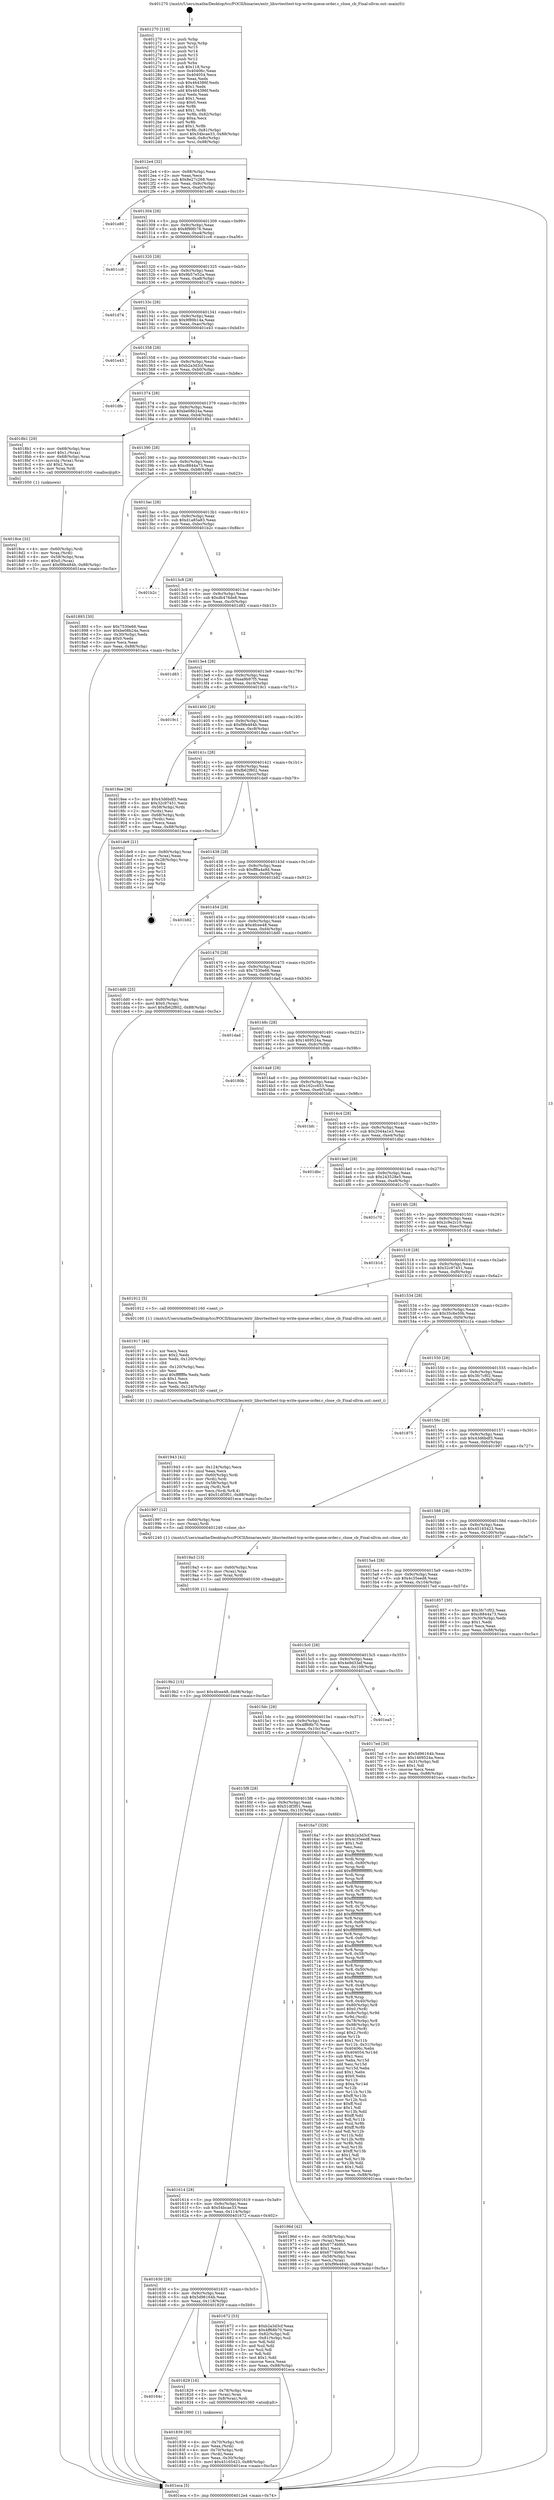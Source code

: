 digraph "0x401270" {
  label = "0x401270 (/mnt/c/Users/mathe/Desktop/tcc/POCII/binaries/extr_libuvtesttest-tcp-write-queue-order.c_close_cb_Final-ollvm.out::main(0))"
  labelloc = "t"
  node[shape=record]

  Entry [label="",width=0.3,height=0.3,shape=circle,fillcolor=black,style=filled]
  "0x4012e4" [label="{
     0x4012e4 [32]\l
     | [instrs]\l
     &nbsp;&nbsp;0x4012e4 \<+6\>: mov -0x88(%rbp),%eax\l
     &nbsp;&nbsp;0x4012ea \<+2\>: mov %eax,%ecx\l
     &nbsp;&nbsp;0x4012ec \<+6\>: sub $0x8e27c268,%ecx\l
     &nbsp;&nbsp;0x4012f2 \<+6\>: mov %eax,-0x9c(%rbp)\l
     &nbsp;&nbsp;0x4012f8 \<+6\>: mov %ecx,-0xa0(%rbp)\l
     &nbsp;&nbsp;0x4012fe \<+6\>: je 0000000000401e80 \<main+0xc10\>\l
  }"]
  "0x401e80" [label="{
     0x401e80\l
  }", style=dashed]
  "0x401304" [label="{
     0x401304 [28]\l
     | [instrs]\l
     &nbsp;&nbsp;0x401304 \<+5\>: jmp 0000000000401309 \<main+0x99\>\l
     &nbsp;&nbsp;0x401309 \<+6\>: mov -0x9c(%rbp),%eax\l
     &nbsp;&nbsp;0x40130f \<+5\>: sub $0x8f99fc76,%eax\l
     &nbsp;&nbsp;0x401314 \<+6\>: mov %eax,-0xa4(%rbp)\l
     &nbsp;&nbsp;0x40131a \<+6\>: je 0000000000401cc6 \<main+0xa56\>\l
  }"]
  Exit [label="",width=0.3,height=0.3,shape=circle,fillcolor=black,style=filled,peripheries=2]
  "0x401cc6" [label="{
     0x401cc6\l
  }", style=dashed]
  "0x401320" [label="{
     0x401320 [28]\l
     | [instrs]\l
     &nbsp;&nbsp;0x401320 \<+5\>: jmp 0000000000401325 \<main+0xb5\>\l
     &nbsp;&nbsp;0x401325 \<+6\>: mov -0x9c(%rbp),%eax\l
     &nbsp;&nbsp;0x40132b \<+5\>: sub $0x9b57e52a,%eax\l
     &nbsp;&nbsp;0x401330 \<+6\>: mov %eax,-0xa8(%rbp)\l
     &nbsp;&nbsp;0x401336 \<+6\>: je 0000000000401d74 \<main+0xb04\>\l
  }"]
  "0x4019b2" [label="{
     0x4019b2 [15]\l
     | [instrs]\l
     &nbsp;&nbsp;0x4019b2 \<+10\>: movl $0x4fcee48,-0x88(%rbp)\l
     &nbsp;&nbsp;0x4019bc \<+5\>: jmp 0000000000401eca \<main+0xc5a\>\l
  }"]
  "0x401d74" [label="{
     0x401d74\l
  }", style=dashed]
  "0x40133c" [label="{
     0x40133c [28]\l
     | [instrs]\l
     &nbsp;&nbsp;0x40133c \<+5\>: jmp 0000000000401341 \<main+0xd1\>\l
     &nbsp;&nbsp;0x401341 \<+6\>: mov -0x9c(%rbp),%eax\l
     &nbsp;&nbsp;0x401347 \<+5\>: sub $0x9f89b14a,%eax\l
     &nbsp;&nbsp;0x40134c \<+6\>: mov %eax,-0xac(%rbp)\l
     &nbsp;&nbsp;0x401352 \<+6\>: je 0000000000401e43 \<main+0xbd3\>\l
  }"]
  "0x4019a3" [label="{
     0x4019a3 [15]\l
     | [instrs]\l
     &nbsp;&nbsp;0x4019a3 \<+4\>: mov -0x60(%rbp),%rax\l
     &nbsp;&nbsp;0x4019a7 \<+3\>: mov (%rax),%rax\l
     &nbsp;&nbsp;0x4019aa \<+3\>: mov %rax,%rdi\l
     &nbsp;&nbsp;0x4019ad \<+5\>: call 0000000000401030 \<free@plt\>\l
     | [calls]\l
     &nbsp;&nbsp;0x401030 \{1\} (unknown)\l
  }"]
  "0x401e43" [label="{
     0x401e43\l
  }", style=dashed]
  "0x401358" [label="{
     0x401358 [28]\l
     | [instrs]\l
     &nbsp;&nbsp;0x401358 \<+5\>: jmp 000000000040135d \<main+0xed\>\l
     &nbsp;&nbsp;0x40135d \<+6\>: mov -0x9c(%rbp),%eax\l
     &nbsp;&nbsp;0x401363 \<+5\>: sub $0xb2a3d3cf,%eax\l
     &nbsp;&nbsp;0x401368 \<+6\>: mov %eax,-0xb0(%rbp)\l
     &nbsp;&nbsp;0x40136e \<+6\>: je 0000000000401dfe \<main+0xb8e\>\l
  }"]
  "0x401943" [label="{
     0x401943 [42]\l
     | [instrs]\l
     &nbsp;&nbsp;0x401943 \<+6\>: mov -0x124(%rbp),%ecx\l
     &nbsp;&nbsp;0x401949 \<+3\>: imul %eax,%ecx\l
     &nbsp;&nbsp;0x40194c \<+4\>: mov -0x60(%rbp),%rdi\l
     &nbsp;&nbsp;0x401950 \<+3\>: mov (%rdi),%rdi\l
     &nbsp;&nbsp;0x401953 \<+4\>: mov -0x58(%rbp),%r8\l
     &nbsp;&nbsp;0x401957 \<+3\>: movslq (%r8),%r8\l
     &nbsp;&nbsp;0x40195a \<+4\>: mov %ecx,(%rdi,%r8,4)\l
     &nbsp;&nbsp;0x40195e \<+10\>: movl $0x51df3f01,-0x88(%rbp)\l
     &nbsp;&nbsp;0x401968 \<+5\>: jmp 0000000000401eca \<main+0xc5a\>\l
  }"]
  "0x401dfe" [label="{
     0x401dfe\l
  }", style=dashed]
  "0x401374" [label="{
     0x401374 [28]\l
     | [instrs]\l
     &nbsp;&nbsp;0x401374 \<+5\>: jmp 0000000000401379 \<main+0x109\>\l
     &nbsp;&nbsp;0x401379 \<+6\>: mov -0x9c(%rbp),%eax\l
     &nbsp;&nbsp;0x40137f \<+5\>: sub $0xbe08b24a,%eax\l
     &nbsp;&nbsp;0x401384 \<+6\>: mov %eax,-0xb4(%rbp)\l
     &nbsp;&nbsp;0x40138a \<+6\>: je 00000000004018b1 \<main+0x641\>\l
  }"]
  "0x401917" [label="{
     0x401917 [44]\l
     | [instrs]\l
     &nbsp;&nbsp;0x401917 \<+2\>: xor %ecx,%ecx\l
     &nbsp;&nbsp;0x401919 \<+5\>: mov $0x2,%edx\l
     &nbsp;&nbsp;0x40191e \<+6\>: mov %edx,-0x120(%rbp)\l
     &nbsp;&nbsp;0x401924 \<+1\>: cltd\l
     &nbsp;&nbsp;0x401925 \<+6\>: mov -0x120(%rbp),%esi\l
     &nbsp;&nbsp;0x40192b \<+2\>: idiv %esi\l
     &nbsp;&nbsp;0x40192d \<+6\>: imul $0xfffffffe,%edx,%edx\l
     &nbsp;&nbsp;0x401933 \<+3\>: sub $0x1,%ecx\l
     &nbsp;&nbsp;0x401936 \<+2\>: sub %ecx,%edx\l
     &nbsp;&nbsp;0x401938 \<+6\>: mov %edx,-0x124(%rbp)\l
     &nbsp;&nbsp;0x40193e \<+5\>: call 0000000000401160 \<next_i\>\l
     | [calls]\l
     &nbsp;&nbsp;0x401160 \{1\} (/mnt/c/Users/mathe/Desktop/tcc/POCII/binaries/extr_libuvtesttest-tcp-write-queue-order.c_close_cb_Final-ollvm.out::next_i)\l
  }"]
  "0x4018b1" [label="{
     0x4018b1 [29]\l
     | [instrs]\l
     &nbsp;&nbsp;0x4018b1 \<+4\>: mov -0x68(%rbp),%rax\l
     &nbsp;&nbsp;0x4018b5 \<+6\>: movl $0x1,(%rax)\l
     &nbsp;&nbsp;0x4018bb \<+4\>: mov -0x68(%rbp),%rax\l
     &nbsp;&nbsp;0x4018bf \<+3\>: movslq (%rax),%rax\l
     &nbsp;&nbsp;0x4018c2 \<+4\>: shl $0x2,%rax\l
     &nbsp;&nbsp;0x4018c6 \<+3\>: mov %rax,%rdi\l
     &nbsp;&nbsp;0x4018c9 \<+5\>: call 0000000000401050 \<malloc@plt\>\l
     | [calls]\l
     &nbsp;&nbsp;0x401050 \{1\} (unknown)\l
  }"]
  "0x401390" [label="{
     0x401390 [28]\l
     | [instrs]\l
     &nbsp;&nbsp;0x401390 \<+5\>: jmp 0000000000401395 \<main+0x125\>\l
     &nbsp;&nbsp;0x401395 \<+6\>: mov -0x9c(%rbp),%eax\l
     &nbsp;&nbsp;0x40139b \<+5\>: sub $0xc8844a73,%eax\l
     &nbsp;&nbsp;0x4013a0 \<+6\>: mov %eax,-0xb8(%rbp)\l
     &nbsp;&nbsp;0x4013a6 \<+6\>: je 0000000000401893 \<main+0x623\>\l
  }"]
  "0x4018ce" [label="{
     0x4018ce [32]\l
     | [instrs]\l
     &nbsp;&nbsp;0x4018ce \<+4\>: mov -0x60(%rbp),%rdi\l
     &nbsp;&nbsp;0x4018d2 \<+3\>: mov %rax,(%rdi)\l
     &nbsp;&nbsp;0x4018d5 \<+4\>: mov -0x58(%rbp),%rax\l
     &nbsp;&nbsp;0x4018d9 \<+6\>: movl $0x0,(%rax)\l
     &nbsp;&nbsp;0x4018df \<+10\>: movl $0xf9fe484b,-0x88(%rbp)\l
     &nbsp;&nbsp;0x4018e9 \<+5\>: jmp 0000000000401eca \<main+0xc5a\>\l
  }"]
  "0x401893" [label="{
     0x401893 [30]\l
     | [instrs]\l
     &nbsp;&nbsp;0x401893 \<+5\>: mov $0x7530e66,%eax\l
     &nbsp;&nbsp;0x401898 \<+5\>: mov $0xbe08b24a,%ecx\l
     &nbsp;&nbsp;0x40189d \<+3\>: mov -0x30(%rbp),%edx\l
     &nbsp;&nbsp;0x4018a0 \<+3\>: cmp $0x0,%edx\l
     &nbsp;&nbsp;0x4018a3 \<+3\>: cmove %ecx,%eax\l
     &nbsp;&nbsp;0x4018a6 \<+6\>: mov %eax,-0x88(%rbp)\l
     &nbsp;&nbsp;0x4018ac \<+5\>: jmp 0000000000401eca \<main+0xc5a\>\l
  }"]
  "0x4013ac" [label="{
     0x4013ac [28]\l
     | [instrs]\l
     &nbsp;&nbsp;0x4013ac \<+5\>: jmp 00000000004013b1 \<main+0x141\>\l
     &nbsp;&nbsp;0x4013b1 \<+6\>: mov -0x9c(%rbp),%eax\l
     &nbsp;&nbsp;0x4013b7 \<+5\>: sub $0xd1a85a83,%eax\l
     &nbsp;&nbsp;0x4013bc \<+6\>: mov %eax,-0xbc(%rbp)\l
     &nbsp;&nbsp;0x4013c2 \<+6\>: je 0000000000401b2c \<main+0x8bc\>\l
  }"]
  "0x401839" [label="{
     0x401839 [30]\l
     | [instrs]\l
     &nbsp;&nbsp;0x401839 \<+4\>: mov -0x70(%rbp),%rdi\l
     &nbsp;&nbsp;0x40183d \<+2\>: mov %eax,(%rdi)\l
     &nbsp;&nbsp;0x40183f \<+4\>: mov -0x70(%rbp),%rdi\l
     &nbsp;&nbsp;0x401843 \<+2\>: mov (%rdi),%eax\l
     &nbsp;&nbsp;0x401845 \<+3\>: mov %eax,-0x30(%rbp)\l
     &nbsp;&nbsp;0x401848 \<+10\>: movl $0x45165423,-0x88(%rbp)\l
     &nbsp;&nbsp;0x401852 \<+5\>: jmp 0000000000401eca \<main+0xc5a\>\l
  }"]
  "0x401b2c" [label="{
     0x401b2c\l
  }", style=dashed]
  "0x4013c8" [label="{
     0x4013c8 [28]\l
     | [instrs]\l
     &nbsp;&nbsp;0x4013c8 \<+5\>: jmp 00000000004013cd \<main+0x15d\>\l
     &nbsp;&nbsp;0x4013cd \<+6\>: mov -0x9c(%rbp),%eax\l
     &nbsp;&nbsp;0x4013d3 \<+5\>: sub $0xdb476de8,%eax\l
     &nbsp;&nbsp;0x4013d8 \<+6\>: mov %eax,-0xc0(%rbp)\l
     &nbsp;&nbsp;0x4013de \<+6\>: je 0000000000401d83 \<main+0xb13\>\l
  }"]
  "0x40164c" [label="{
     0x40164c\l
  }", style=dashed]
  "0x401d83" [label="{
     0x401d83\l
  }", style=dashed]
  "0x4013e4" [label="{
     0x4013e4 [28]\l
     | [instrs]\l
     &nbsp;&nbsp;0x4013e4 \<+5\>: jmp 00000000004013e9 \<main+0x179\>\l
     &nbsp;&nbsp;0x4013e9 \<+6\>: mov -0x9c(%rbp),%eax\l
     &nbsp;&nbsp;0x4013ef \<+5\>: sub $0xea9b97f5,%eax\l
     &nbsp;&nbsp;0x4013f4 \<+6\>: mov %eax,-0xc4(%rbp)\l
     &nbsp;&nbsp;0x4013fa \<+6\>: je 00000000004019c1 \<main+0x751\>\l
  }"]
  "0x401829" [label="{
     0x401829 [16]\l
     | [instrs]\l
     &nbsp;&nbsp;0x401829 \<+4\>: mov -0x78(%rbp),%rax\l
     &nbsp;&nbsp;0x40182d \<+3\>: mov (%rax),%rax\l
     &nbsp;&nbsp;0x401830 \<+4\>: mov 0x8(%rax),%rdi\l
     &nbsp;&nbsp;0x401834 \<+5\>: call 0000000000401060 \<atoi@plt\>\l
     | [calls]\l
     &nbsp;&nbsp;0x401060 \{1\} (unknown)\l
  }"]
  "0x4019c1" [label="{
     0x4019c1\l
  }", style=dashed]
  "0x401400" [label="{
     0x401400 [28]\l
     | [instrs]\l
     &nbsp;&nbsp;0x401400 \<+5\>: jmp 0000000000401405 \<main+0x195\>\l
     &nbsp;&nbsp;0x401405 \<+6\>: mov -0x9c(%rbp),%eax\l
     &nbsp;&nbsp;0x40140b \<+5\>: sub $0xf9fe484b,%eax\l
     &nbsp;&nbsp;0x401410 \<+6\>: mov %eax,-0xc8(%rbp)\l
     &nbsp;&nbsp;0x401416 \<+6\>: je 00000000004018ee \<main+0x67e\>\l
  }"]
  "0x401270" [label="{
     0x401270 [116]\l
     | [instrs]\l
     &nbsp;&nbsp;0x401270 \<+1\>: push %rbp\l
     &nbsp;&nbsp;0x401271 \<+3\>: mov %rsp,%rbp\l
     &nbsp;&nbsp;0x401274 \<+2\>: push %r15\l
     &nbsp;&nbsp;0x401276 \<+2\>: push %r14\l
     &nbsp;&nbsp;0x401278 \<+2\>: push %r13\l
     &nbsp;&nbsp;0x40127a \<+2\>: push %r12\l
     &nbsp;&nbsp;0x40127c \<+1\>: push %rbx\l
     &nbsp;&nbsp;0x40127d \<+7\>: sub $0x118,%rsp\l
     &nbsp;&nbsp;0x401284 \<+7\>: mov 0x40406c,%eax\l
     &nbsp;&nbsp;0x40128b \<+7\>: mov 0x404054,%ecx\l
     &nbsp;&nbsp;0x401292 \<+2\>: mov %eax,%edx\l
     &nbsp;&nbsp;0x401294 \<+6\>: sub $0x464386f,%edx\l
     &nbsp;&nbsp;0x40129a \<+3\>: sub $0x1,%edx\l
     &nbsp;&nbsp;0x40129d \<+6\>: add $0x464386f,%edx\l
     &nbsp;&nbsp;0x4012a3 \<+3\>: imul %edx,%eax\l
     &nbsp;&nbsp;0x4012a6 \<+3\>: and $0x1,%eax\l
     &nbsp;&nbsp;0x4012a9 \<+3\>: cmp $0x0,%eax\l
     &nbsp;&nbsp;0x4012ac \<+4\>: sete %r8b\l
     &nbsp;&nbsp;0x4012b0 \<+4\>: and $0x1,%r8b\l
     &nbsp;&nbsp;0x4012b4 \<+7\>: mov %r8b,-0x82(%rbp)\l
     &nbsp;&nbsp;0x4012bb \<+3\>: cmp $0xa,%ecx\l
     &nbsp;&nbsp;0x4012be \<+4\>: setl %r8b\l
     &nbsp;&nbsp;0x4012c2 \<+4\>: and $0x1,%r8b\l
     &nbsp;&nbsp;0x4012c6 \<+7\>: mov %r8b,-0x81(%rbp)\l
     &nbsp;&nbsp;0x4012cd \<+10\>: movl $0x54bcae33,-0x88(%rbp)\l
     &nbsp;&nbsp;0x4012d7 \<+6\>: mov %edi,-0x8c(%rbp)\l
     &nbsp;&nbsp;0x4012dd \<+7\>: mov %rsi,-0x98(%rbp)\l
  }"]
  "0x4018ee" [label="{
     0x4018ee [36]\l
     | [instrs]\l
     &nbsp;&nbsp;0x4018ee \<+5\>: mov $0x43d6bdf3,%eax\l
     &nbsp;&nbsp;0x4018f3 \<+5\>: mov $0x32c97451,%ecx\l
     &nbsp;&nbsp;0x4018f8 \<+4\>: mov -0x58(%rbp),%rdx\l
     &nbsp;&nbsp;0x4018fc \<+2\>: mov (%rdx),%esi\l
     &nbsp;&nbsp;0x4018fe \<+4\>: mov -0x68(%rbp),%rdx\l
     &nbsp;&nbsp;0x401902 \<+2\>: cmp (%rdx),%esi\l
     &nbsp;&nbsp;0x401904 \<+3\>: cmovl %ecx,%eax\l
     &nbsp;&nbsp;0x401907 \<+6\>: mov %eax,-0x88(%rbp)\l
     &nbsp;&nbsp;0x40190d \<+5\>: jmp 0000000000401eca \<main+0xc5a\>\l
  }"]
  "0x40141c" [label="{
     0x40141c [28]\l
     | [instrs]\l
     &nbsp;&nbsp;0x40141c \<+5\>: jmp 0000000000401421 \<main+0x1b1\>\l
     &nbsp;&nbsp;0x401421 \<+6\>: mov -0x9c(%rbp),%eax\l
     &nbsp;&nbsp;0x401427 \<+5\>: sub $0xfb62f802,%eax\l
     &nbsp;&nbsp;0x40142c \<+6\>: mov %eax,-0xcc(%rbp)\l
     &nbsp;&nbsp;0x401432 \<+6\>: je 0000000000401de9 \<main+0xb79\>\l
  }"]
  "0x401eca" [label="{
     0x401eca [5]\l
     | [instrs]\l
     &nbsp;&nbsp;0x401eca \<+5\>: jmp 00000000004012e4 \<main+0x74\>\l
  }"]
  "0x401de9" [label="{
     0x401de9 [21]\l
     | [instrs]\l
     &nbsp;&nbsp;0x401de9 \<+4\>: mov -0x80(%rbp),%rax\l
     &nbsp;&nbsp;0x401ded \<+2\>: mov (%rax),%eax\l
     &nbsp;&nbsp;0x401def \<+4\>: lea -0x28(%rbp),%rsp\l
     &nbsp;&nbsp;0x401df3 \<+1\>: pop %rbx\l
     &nbsp;&nbsp;0x401df4 \<+2\>: pop %r12\l
     &nbsp;&nbsp;0x401df6 \<+2\>: pop %r13\l
     &nbsp;&nbsp;0x401df8 \<+2\>: pop %r14\l
     &nbsp;&nbsp;0x401dfa \<+2\>: pop %r15\l
     &nbsp;&nbsp;0x401dfc \<+1\>: pop %rbp\l
     &nbsp;&nbsp;0x401dfd \<+1\>: ret\l
  }"]
  "0x401438" [label="{
     0x401438 [28]\l
     | [instrs]\l
     &nbsp;&nbsp;0x401438 \<+5\>: jmp 000000000040143d \<main+0x1cd\>\l
     &nbsp;&nbsp;0x40143d \<+6\>: mov -0x9c(%rbp),%eax\l
     &nbsp;&nbsp;0x401443 \<+5\>: sub $0xff8a4a9d,%eax\l
     &nbsp;&nbsp;0x401448 \<+6\>: mov %eax,-0xd0(%rbp)\l
     &nbsp;&nbsp;0x40144e \<+6\>: je 0000000000401b82 \<main+0x912\>\l
  }"]
  "0x401630" [label="{
     0x401630 [28]\l
     | [instrs]\l
     &nbsp;&nbsp;0x401630 \<+5\>: jmp 0000000000401635 \<main+0x3c5\>\l
     &nbsp;&nbsp;0x401635 \<+6\>: mov -0x9c(%rbp),%eax\l
     &nbsp;&nbsp;0x40163b \<+5\>: sub $0x5d96164b,%eax\l
     &nbsp;&nbsp;0x401640 \<+6\>: mov %eax,-0x118(%rbp)\l
     &nbsp;&nbsp;0x401646 \<+6\>: je 0000000000401829 \<main+0x5b9\>\l
  }"]
  "0x401b82" [label="{
     0x401b82\l
  }", style=dashed]
  "0x401454" [label="{
     0x401454 [28]\l
     | [instrs]\l
     &nbsp;&nbsp;0x401454 \<+5\>: jmp 0000000000401459 \<main+0x1e9\>\l
     &nbsp;&nbsp;0x401459 \<+6\>: mov -0x9c(%rbp),%eax\l
     &nbsp;&nbsp;0x40145f \<+5\>: sub $0x4fcee48,%eax\l
     &nbsp;&nbsp;0x401464 \<+6\>: mov %eax,-0xd4(%rbp)\l
     &nbsp;&nbsp;0x40146a \<+6\>: je 0000000000401dd0 \<main+0xb60\>\l
  }"]
  "0x401672" [label="{
     0x401672 [53]\l
     | [instrs]\l
     &nbsp;&nbsp;0x401672 \<+5\>: mov $0xb2a3d3cf,%eax\l
     &nbsp;&nbsp;0x401677 \<+5\>: mov $0x4ff68b70,%ecx\l
     &nbsp;&nbsp;0x40167c \<+6\>: mov -0x82(%rbp),%dl\l
     &nbsp;&nbsp;0x401682 \<+7\>: mov -0x81(%rbp),%sil\l
     &nbsp;&nbsp;0x401689 \<+3\>: mov %dl,%dil\l
     &nbsp;&nbsp;0x40168c \<+3\>: and %sil,%dil\l
     &nbsp;&nbsp;0x40168f \<+3\>: xor %sil,%dl\l
     &nbsp;&nbsp;0x401692 \<+3\>: or %dl,%dil\l
     &nbsp;&nbsp;0x401695 \<+4\>: test $0x1,%dil\l
     &nbsp;&nbsp;0x401699 \<+3\>: cmovne %ecx,%eax\l
     &nbsp;&nbsp;0x40169c \<+6\>: mov %eax,-0x88(%rbp)\l
     &nbsp;&nbsp;0x4016a2 \<+5\>: jmp 0000000000401eca \<main+0xc5a\>\l
  }"]
  "0x401dd0" [label="{
     0x401dd0 [25]\l
     | [instrs]\l
     &nbsp;&nbsp;0x401dd0 \<+4\>: mov -0x80(%rbp),%rax\l
     &nbsp;&nbsp;0x401dd4 \<+6\>: movl $0x0,(%rax)\l
     &nbsp;&nbsp;0x401dda \<+10\>: movl $0xfb62f802,-0x88(%rbp)\l
     &nbsp;&nbsp;0x401de4 \<+5\>: jmp 0000000000401eca \<main+0xc5a\>\l
  }"]
  "0x401470" [label="{
     0x401470 [28]\l
     | [instrs]\l
     &nbsp;&nbsp;0x401470 \<+5\>: jmp 0000000000401475 \<main+0x205\>\l
     &nbsp;&nbsp;0x401475 \<+6\>: mov -0x9c(%rbp),%eax\l
     &nbsp;&nbsp;0x40147b \<+5\>: sub $0x7530e66,%eax\l
     &nbsp;&nbsp;0x401480 \<+6\>: mov %eax,-0xd8(%rbp)\l
     &nbsp;&nbsp;0x401486 \<+6\>: je 0000000000401dad \<main+0xb3d\>\l
  }"]
  "0x401614" [label="{
     0x401614 [28]\l
     | [instrs]\l
     &nbsp;&nbsp;0x401614 \<+5\>: jmp 0000000000401619 \<main+0x3a9\>\l
     &nbsp;&nbsp;0x401619 \<+6\>: mov -0x9c(%rbp),%eax\l
     &nbsp;&nbsp;0x40161f \<+5\>: sub $0x54bcae33,%eax\l
     &nbsp;&nbsp;0x401624 \<+6\>: mov %eax,-0x114(%rbp)\l
     &nbsp;&nbsp;0x40162a \<+6\>: je 0000000000401672 \<main+0x402\>\l
  }"]
  "0x401dad" [label="{
     0x401dad\l
  }", style=dashed]
  "0x40148c" [label="{
     0x40148c [28]\l
     | [instrs]\l
     &nbsp;&nbsp;0x40148c \<+5\>: jmp 0000000000401491 \<main+0x221\>\l
     &nbsp;&nbsp;0x401491 \<+6\>: mov -0x9c(%rbp),%eax\l
     &nbsp;&nbsp;0x401497 \<+5\>: sub $0x1469524a,%eax\l
     &nbsp;&nbsp;0x40149c \<+6\>: mov %eax,-0xdc(%rbp)\l
     &nbsp;&nbsp;0x4014a2 \<+6\>: je 000000000040180b \<main+0x59b\>\l
  }"]
  "0x40196d" [label="{
     0x40196d [42]\l
     | [instrs]\l
     &nbsp;&nbsp;0x40196d \<+4\>: mov -0x58(%rbp),%rax\l
     &nbsp;&nbsp;0x401971 \<+2\>: mov (%rax),%ecx\l
     &nbsp;&nbsp;0x401973 \<+6\>: sub $0x6774b9b5,%ecx\l
     &nbsp;&nbsp;0x401979 \<+3\>: add $0x1,%ecx\l
     &nbsp;&nbsp;0x40197c \<+6\>: add $0x6774b9b5,%ecx\l
     &nbsp;&nbsp;0x401982 \<+4\>: mov -0x58(%rbp),%rax\l
     &nbsp;&nbsp;0x401986 \<+2\>: mov %ecx,(%rax)\l
     &nbsp;&nbsp;0x401988 \<+10\>: movl $0xf9fe484b,-0x88(%rbp)\l
     &nbsp;&nbsp;0x401992 \<+5\>: jmp 0000000000401eca \<main+0xc5a\>\l
  }"]
  "0x40180b" [label="{
     0x40180b\l
  }", style=dashed]
  "0x4014a8" [label="{
     0x4014a8 [28]\l
     | [instrs]\l
     &nbsp;&nbsp;0x4014a8 \<+5\>: jmp 00000000004014ad \<main+0x23d\>\l
     &nbsp;&nbsp;0x4014ad \<+6\>: mov -0x9c(%rbp),%eax\l
     &nbsp;&nbsp;0x4014b3 \<+5\>: sub $0x162cc653,%eax\l
     &nbsp;&nbsp;0x4014b8 \<+6\>: mov %eax,-0xe0(%rbp)\l
     &nbsp;&nbsp;0x4014be \<+6\>: je 0000000000401bfc \<main+0x98c\>\l
  }"]
  "0x4015f8" [label="{
     0x4015f8 [28]\l
     | [instrs]\l
     &nbsp;&nbsp;0x4015f8 \<+5\>: jmp 00000000004015fd \<main+0x38d\>\l
     &nbsp;&nbsp;0x4015fd \<+6\>: mov -0x9c(%rbp),%eax\l
     &nbsp;&nbsp;0x401603 \<+5\>: sub $0x51df3f01,%eax\l
     &nbsp;&nbsp;0x401608 \<+6\>: mov %eax,-0x110(%rbp)\l
     &nbsp;&nbsp;0x40160e \<+6\>: je 000000000040196d \<main+0x6fd\>\l
  }"]
  "0x401bfc" [label="{
     0x401bfc\l
  }", style=dashed]
  "0x4014c4" [label="{
     0x4014c4 [28]\l
     | [instrs]\l
     &nbsp;&nbsp;0x4014c4 \<+5\>: jmp 00000000004014c9 \<main+0x259\>\l
     &nbsp;&nbsp;0x4014c9 \<+6\>: mov -0x9c(%rbp),%eax\l
     &nbsp;&nbsp;0x4014cf \<+5\>: sub $0x2044a1e3,%eax\l
     &nbsp;&nbsp;0x4014d4 \<+6\>: mov %eax,-0xe4(%rbp)\l
     &nbsp;&nbsp;0x4014da \<+6\>: je 0000000000401dbc \<main+0xb4c\>\l
  }"]
  "0x4016a7" [label="{
     0x4016a7 [326]\l
     | [instrs]\l
     &nbsp;&nbsp;0x4016a7 \<+5\>: mov $0xb2a3d3cf,%eax\l
     &nbsp;&nbsp;0x4016ac \<+5\>: mov $0x4c35eed8,%ecx\l
     &nbsp;&nbsp;0x4016b1 \<+2\>: mov $0x1,%dl\l
     &nbsp;&nbsp;0x4016b3 \<+2\>: xor %esi,%esi\l
     &nbsp;&nbsp;0x4016b5 \<+3\>: mov %rsp,%rdi\l
     &nbsp;&nbsp;0x4016b8 \<+4\>: add $0xfffffffffffffff0,%rdi\l
     &nbsp;&nbsp;0x4016bc \<+3\>: mov %rdi,%rsp\l
     &nbsp;&nbsp;0x4016bf \<+4\>: mov %rdi,-0x80(%rbp)\l
     &nbsp;&nbsp;0x4016c3 \<+3\>: mov %rsp,%rdi\l
     &nbsp;&nbsp;0x4016c6 \<+4\>: add $0xfffffffffffffff0,%rdi\l
     &nbsp;&nbsp;0x4016ca \<+3\>: mov %rdi,%rsp\l
     &nbsp;&nbsp;0x4016cd \<+3\>: mov %rsp,%r8\l
     &nbsp;&nbsp;0x4016d0 \<+4\>: add $0xfffffffffffffff0,%r8\l
     &nbsp;&nbsp;0x4016d4 \<+3\>: mov %r8,%rsp\l
     &nbsp;&nbsp;0x4016d7 \<+4\>: mov %r8,-0x78(%rbp)\l
     &nbsp;&nbsp;0x4016db \<+3\>: mov %rsp,%r8\l
     &nbsp;&nbsp;0x4016de \<+4\>: add $0xfffffffffffffff0,%r8\l
     &nbsp;&nbsp;0x4016e2 \<+3\>: mov %r8,%rsp\l
     &nbsp;&nbsp;0x4016e5 \<+4\>: mov %r8,-0x70(%rbp)\l
     &nbsp;&nbsp;0x4016e9 \<+3\>: mov %rsp,%r8\l
     &nbsp;&nbsp;0x4016ec \<+4\>: add $0xfffffffffffffff0,%r8\l
     &nbsp;&nbsp;0x4016f0 \<+3\>: mov %r8,%rsp\l
     &nbsp;&nbsp;0x4016f3 \<+4\>: mov %r8,-0x68(%rbp)\l
     &nbsp;&nbsp;0x4016f7 \<+3\>: mov %rsp,%r8\l
     &nbsp;&nbsp;0x4016fa \<+4\>: add $0xfffffffffffffff0,%r8\l
     &nbsp;&nbsp;0x4016fe \<+3\>: mov %r8,%rsp\l
     &nbsp;&nbsp;0x401701 \<+4\>: mov %r8,-0x60(%rbp)\l
     &nbsp;&nbsp;0x401705 \<+3\>: mov %rsp,%r8\l
     &nbsp;&nbsp;0x401708 \<+4\>: add $0xfffffffffffffff0,%r8\l
     &nbsp;&nbsp;0x40170c \<+3\>: mov %r8,%rsp\l
     &nbsp;&nbsp;0x40170f \<+4\>: mov %r8,-0x58(%rbp)\l
     &nbsp;&nbsp;0x401713 \<+3\>: mov %rsp,%r8\l
     &nbsp;&nbsp;0x401716 \<+4\>: add $0xfffffffffffffff0,%r8\l
     &nbsp;&nbsp;0x40171a \<+3\>: mov %r8,%rsp\l
     &nbsp;&nbsp;0x40171d \<+4\>: mov %r8,-0x50(%rbp)\l
     &nbsp;&nbsp;0x401721 \<+3\>: mov %rsp,%r8\l
     &nbsp;&nbsp;0x401724 \<+4\>: add $0xfffffffffffffff0,%r8\l
     &nbsp;&nbsp;0x401728 \<+3\>: mov %r8,%rsp\l
     &nbsp;&nbsp;0x40172b \<+4\>: mov %r8,-0x48(%rbp)\l
     &nbsp;&nbsp;0x40172f \<+3\>: mov %rsp,%r8\l
     &nbsp;&nbsp;0x401732 \<+4\>: add $0xfffffffffffffff0,%r8\l
     &nbsp;&nbsp;0x401736 \<+3\>: mov %r8,%rsp\l
     &nbsp;&nbsp;0x401739 \<+4\>: mov %r8,-0x40(%rbp)\l
     &nbsp;&nbsp;0x40173d \<+4\>: mov -0x80(%rbp),%r8\l
     &nbsp;&nbsp;0x401741 \<+7\>: movl $0x0,(%r8)\l
     &nbsp;&nbsp;0x401748 \<+7\>: mov -0x8c(%rbp),%r9d\l
     &nbsp;&nbsp;0x40174f \<+3\>: mov %r9d,(%rdi)\l
     &nbsp;&nbsp;0x401752 \<+4\>: mov -0x78(%rbp),%r8\l
     &nbsp;&nbsp;0x401756 \<+7\>: mov -0x98(%rbp),%r10\l
     &nbsp;&nbsp;0x40175d \<+3\>: mov %r10,(%r8)\l
     &nbsp;&nbsp;0x401760 \<+3\>: cmpl $0x2,(%rdi)\l
     &nbsp;&nbsp;0x401763 \<+4\>: setne %r11b\l
     &nbsp;&nbsp;0x401767 \<+4\>: and $0x1,%r11b\l
     &nbsp;&nbsp;0x40176b \<+4\>: mov %r11b,-0x31(%rbp)\l
     &nbsp;&nbsp;0x40176f \<+7\>: mov 0x40406c,%ebx\l
     &nbsp;&nbsp;0x401776 \<+8\>: mov 0x404054,%r14d\l
     &nbsp;&nbsp;0x40177e \<+3\>: sub $0x1,%esi\l
     &nbsp;&nbsp;0x401781 \<+3\>: mov %ebx,%r15d\l
     &nbsp;&nbsp;0x401784 \<+3\>: add %esi,%r15d\l
     &nbsp;&nbsp;0x401787 \<+4\>: imul %r15d,%ebx\l
     &nbsp;&nbsp;0x40178b \<+3\>: and $0x1,%ebx\l
     &nbsp;&nbsp;0x40178e \<+3\>: cmp $0x0,%ebx\l
     &nbsp;&nbsp;0x401791 \<+4\>: sete %r11b\l
     &nbsp;&nbsp;0x401795 \<+4\>: cmp $0xa,%r14d\l
     &nbsp;&nbsp;0x401799 \<+4\>: setl %r12b\l
     &nbsp;&nbsp;0x40179d \<+3\>: mov %r11b,%r13b\l
     &nbsp;&nbsp;0x4017a0 \<+4\>: xor $0xff,%r13b\l
     &nbsp;&nbsp;0x4017a4 \<+3\>: mov %r12b,%sil\l
     &nbsp;&nbsp;0x4017a7 \<+4\>: xor $0xff,%sil\l
     &nbsp;&nbsp;0x4017ab \<+3\>: xor $0x1,%dl\l
     &nbsp;&nbsp;0x4017ae \<+3\>: mov %r13b,%dil\l
     &nbsp;&nbsp;0x4017b1 \<+4\>: and $0xff,%dil\l
     &nbsp;&nbsp;0x4017b5 \<+3\>: and %dl,%r11b\l
     &nbsp;&nbsp;0x4017b8 \<+3\>: mov %sil,%r8b\l
     &nbsp;&nbsp;0x4017bb \<+4\>: and $0xff,%r8b\l
     &nbsp;&nbsp;0x4017bf \<+3\>: and %dl,%r12b\l
     &nbsp;&nbsp;0x4017c2 \<+3\>: or %r11b,%dil\l
     &nbsp;&nbsp;0x4017c5 \<+3\>: or %r12b,%r8b\l
     &nbsp;&nbsp;0x4017c8 \<+3\>: xor %r8b,%dil\l
     &nbsp;&nbsp;0x4017cb \<+3\>: or %sil,%r13b\l
     &nbsp;&nbsp;0x4017ce \<+4\>: xor $0xff,%r13b\l
     &nbsp;&nbsp;0x4017d2 \<+3\>: or $0x1,%dl\l
     &nbsp;&nbsp;0x4017d5 \<+3\>: and %dl,%r13b\l
     &nbsp;&nbsp;0x4017d8 \<+3\>: or %r13b,%dil\l
     &nbsp;&nbsp;0x4017db \<+4\>: test $0x1,%dil\l
     &nbsp;&nbsp;0x4017df \<+3\>: cmovne %ecx,%eax\l
     &nbsp;&nbsp;0x4017e2 \<+6\>: mov %eax,-0x88(%rbp)\l
     &nbsp;&nbsp;0x4017e8 \<+5\>: jmp 0000000000401eca \<main+0xc5a\>\l
  }"]
  "0x401dbc" [label="{
     0x401dbc\l
  }", style=dashed]
  "0x4014e0" [label="{
     0x4014e0 [28]\l
     | [instrs]\l
     &nbsp;&nbsp;0x4014e0 \<+5\>: jmp 00000000004014e5 \<main+0x275\>\l
     &nbsp;&nbsp;0x4014e5 \<+6\>: mov -0x9c(%rbp),%eax\l
     &nbsp;&nbsp;0x4014eb \<+5\>: sub $0x243528e5,%eax\l
     &nbsp;&nbsp;0x4014f0 \<+6\>: mov %eax,-0xe8(%rbp)\l
     &nbsp;&nbsp;0x4014f6 \<+6\>: je 0000000000401c70 \<main+0xa00\>\l
  }"]
  "0x4015dc" [label="{
     0x4015dc [28]\l
     | [instrs]\l
     &nbsp;&nbsp;0x4015dc \<+5\>: jmp 00000000004015e1 \<main+0x371\>\l
     &nbsp;&nbsp;0x4015e1 \<+6\>: mov -0x9c(%rbp),%eax\l
     &nbsp;&nbsp;0x4015e7 \<+5\>: sub $0x4ff68b70,%eax\l
     &nbsp;&nbsp;0x4015ec \<+6\>: mov %eax,-0x10c(%rbp)\l
     &nbsp;&nbsp;0x4015f2 \<+6\>: je 00000000004016a7 \<main+0x437\>\l
  }"]
  "0x401c70" [label="{
     0x401c70\l
  }", style=dashed]
  "0x4014fc" [label="{
     0x4014fc [28]\l
     | [instrs]\l
     &nbsp;&nbsp;0x4014fc \<+5\>: jmp 0000000000401501 \<main+0x291\>\l
     &nbsp;&nbsp;0x401501 \<+6\>: mov -0x9c(%rbp),%eax\l
     &nbsp;&nbsp;0x401507 \<+5\>: sub $0x2c9e2c10,%eax\l
     &nbsp;&nbsp;0x40150c \<+6\>: mov %eax,-0xec(%rbp)\l
     &nbsp;&nbsp;0x401512 \<+6\>: je 0000000000401b1d \<main+0x8ad\>\l
  }"]
  "0x401ea5" [label="{
     0x401ea5\l
  }", style=dashed]
  "0x401b1d" [label="{
     0x401b1d\l
  }", style=dashed]
  "0x401518" [label="{
     0x401518 [28]\l
     | [instrs]\l
     &nbsp;&nbsp;0x401518 \<+5\>: jmp 000000000040151d \<main+0x2ad\>\l
     &nbsp;&nbsp;0x40151d \<+6\>: mov -0x9c(%rbp),%eax\l
     &nbsp;&nbsp;0x401523 \<+5\>: sub $0x32c97451,%eax\l
     &nbsp;&nbsp;0x401528 \<+6\>: mov %eax,-0xf0(%rbp)\l
     &nbsp;&nbsp;0x40152e \<+6\>: je 0000000000401912 \<main+0x6a2\>\l
  }"]
  "0x4015c0" [label="{
     0x4015c0 [28]\l
     | [instrs]\l
     &nbsp;&nbsp;0x4015c0 \<+5\>: jmp 00000000004015c5 \<main+0x355\>\l
     &nbsp;&nbsp;0x4015c5 \<+6\>: mov -0x9c(%rbp),%eax\l
     &nbsp;&nbsp;0x4015cb \<+5\>: sub $0x4e9d33ef,%eax\l
     &nbsp;&nbsp;0x4015d0 \<+6\>: mov %eax,-0x108(%rbp)\l
     &nbsp;&nbsp;0x4015d6 \<+6\>: je 0000000000401ea5 \<main+0xc35\>\l
  }"]
  "0x401912" [label="{
     0x401912 [5]\l
     | [instrs]\l
     &nbsp;&nbsp;0x401912 \<+5\>: call 0000000000401160 \<next_i\>\l
     | [calls]\l
     &nbsp;&nbsp;0x401160 \{1\} (/mnt/c/Users/mathe/Desktop/tcc/POCII/binaries/extr_libuvtesttest-tcp-write-queue-order.c_close_cb_Final-ollvm.out::next_i)\l
  }"]
  "0x401534" [label="{
     0x401534 [28]\l
     | [instrs]\l
     &nbsp;&nbsp;0x401534 \<+5\>: jmp 0000000000401539 \<main+0x2c9\>\l
     &nbsp;&nbsp;0x401539 \<+6\>: mov -0x9c(%rbp),%eax\l
     &nbsp;&nbsp;0x40153f \<+5\>: sub $0x35c6e50b,%eax\l
     &nbsp;&nbsp;0x401544 \<+6\>: mov %eax,-0xf4(%rbp)\l
     &nbsp;&nbsp;0x40154a \<+6\>: je 0000000000401c1a \<main+0x9aa\>\l
  }"]
  "0x4017ed" [label="{
     0x4017ed [30]\l
     | [instrs]\l
     &nbsp;&nbsp;0x4017ed \<+5\>: mov $0x5d96164b,%eax\l
     &nbsp;&nbsp;0x4017f2 \<+5\>: mov $0x1469524a,%ecx\l
     &nbsp;&nbsp;0x4017f7 \<+3\>: mov -0x31(%rbp),%dl\l
     &nbsp;&nbsp;0x4017fa \<+3\>: test $0x1,%dl\l
     &nbsp;&nbsp;0x4017fd \<+3\>: cmovne %ecx,%eax\l
     &nbsp;&nbsp;0x401800 \<+6\>: mov %eax,-0x88(%rbp)\l
     &nbsp;&nbsp;0x401806 \<+5\>: jmp 0000000000401eca \<main+0xc5a\>\l
  }"]
  "0x401c1a" [label="{
     0x401c1a\l
  }", style=dashed]
  "0x401550" [label="{
     0x401550 [28]\l
     | [instrs]\l
     &nbsp;&nbsp;0x401550 \<+5\>: jmp 0000000000401555 \<main+0x2e5\>\l
     &nbsp;&nbsp;0x401555 \<+6\>: mov -0x9c(%rbp),%eax\l
     &nbsp;&nbsp;0x40155b \<+5\>: sub $0x3fc7cf02,%eax\l
     &nbsp;&nbsp;0x401560 \<+6\>: mov %eax,-0xf8(%rbp)\l
     &nbsp;&nbsp;0x401566 \<+6\>: je 0000000000401875 \<main+0x605\>\l
  }"]
  "0x4015a4" [label="{
     0x4015a4 [28]\l
     | [instrs]\l
     &nbsp;&nbsp;0x4015a4 \<+5\>: jmp 00000000004015a9 \<main+0x339\>\l
     &nbsp;&nbsp;0x4015a9 \<+6\>: mov -0x9c(%rbp),%eax\l
     &nbsp;&nbsp;0x4015af \<+5\>: sub $0x4c35eed8,%eax\l
     &nbsp;&nbsp;0x4015b4 \<+6\>: mov %eax,-0x104(%rbp)\l
     &nbsp;&nbsp;0x4015ba \<+6\>: je 00000000004017ed \<main+0x57d\>\l
  }"]
  "0x401875" [label="{
     0x401875\l
  }", style=dashed]
  "0x40156c" [label="{
     0x40156c [28]\l
     | [instrs]\l
     &nbsp;&nbsp;0x40156c \<+5\>: jmp 0000000000401571 \<main+0x301\>\l
     &nbsp;&nbsp;0x401571 \<+6\>: mov -0x9c(%rbp),%eax\l
     &nbsp;&nbsp;0x401577 \<+5\>: sub $0x43d6bdf3,%eax\l
     &nbsp;&nbsp;0x40157c \<+6\>: mov %eax,-0xfc(%rbp)\l
     &nbsp;&nbsp;0x401582 \<+6\>: je 0000000000401997 \<main+0x727\>\l
  }"]
  "0x401857" [label="{
     0x401857 [30]\l
     | [instrs]\l
     &nbsp;&nbsp;0x401857 \<+5\>: mov $0x3fc7cf02,%eax\l
     &nbsp;&nbsp;0x40185c \<+5\>: mov $0xc8844a73,%ecx\l
     &nbsp;&nbsp;0x401861 \<+3\>: mov -0x30(%rbp),%edx\l
     &nbsp;&nbsp;0x401864 \<+3\>: cmp $0x1,%edx\l
     &nbsp;&nbsp;0x401867 \<+3\>: cmovl %ecx,%eax\l
     &nbsp;&nbsp;0x40186a \<+6\>: mov %eax,-0x88(%rbp)\l
     &nbsp;&nbsp;0x401870 \<+5\>: jmp 0000000000401eca \<main+0xc5a\>\l
  }"]
  "0x401997" [label="{
     0x401997 [12]\l
     | [instrs]\l
     &nbsp;&nbsp;0x401997 \<+4\>: mov -0x60(%rbp),%rax\l
     &nbsp;&nbsp;0x40199b \<+3\>: mov (%rax),%rdi\l
     &nbsp;&nbsp;0x40199e \<+5\>: call 0000000000401240 \<close_cb\>\l
     | [calls]\l
     &nbsp;&nbsp;0x401240 \{1\} (/mnt/c/Users/mathe/Desktop/tcc/POCII/binaries/extr_libuvtesttest-tcp-write-queue-order.c_close_cb_Final-ollvm.out::close_cb)\l
  }"]
  "0x401588" [label="{
     0x401588 [28]\l
     | [instrs]\l
     &nbsp;&nbsp;0x401588 \<+5\>: jmp 000000000040158d \<main+0x31d\>\l
     &nbsp;&nbsp;0x40158d \<+6\>: mov -0x9c(%rbp),%eax\l
     &nbsp;&nbsp;0x401593 \<+5\>: sub $0x45165423,%eax\l
     &nbsp;&nbsp;0x401598 \<+6\>: mov %eax,-0x100(%rbp)\l
     &nbsp;&nbsp;0x40159e \<+6\>: je 0000000000401857 \<main+0x5e7\>\l
  }"]
  Entry -> "0x401270" [label=" 1"]
  "0x4012e4" -> "0x401e80" [label=" 0"]
  "0x4012e4" -> "0x401304" [label=" 14"]
  "0x401de9" -> Exit [label=" 1"]
  "0x401304" -> "0x401cc6" [label=" 0"]
  "0x401304" -> "0x401320" [label=" 14"]
  "0x401dd0" -> "0x401eca" [label=" 1"]
  "0x401320" -> "0x401d74" [label=" 0"]
  "0x401320" -> "0x40133c" [label=" 14"]
  "0x4019b2" -> "0x401eca" [label=" 1"]
  "0x40133c" -> "0x401e43" [label=" 0"]
  "0x40133c" -> "0x401358" [label=" 14"]
  "0x4019a3" -> "0x4019b2" [label=" 1"]
  "0x401358" -> "0x401dfe" [label=" 0"]
  "0x401358" -> "0x401374" [label=" 14"]
  "0x401997" -> "0x4019a3" [label=" 1"]
  "0x401374" -> "0x4018b1" [label=" 1"]
  "0x401374" -> "0x401390" [label=" 13"]
  "0x40196d" -> "0x401eca" [label=" 1"]
  "0x401390" -> "0x401893" [label=" 1"]
  "0x401390" -> "0x4013ac" [label=" 12"]
  "0x401943" -> "0x401eca" [label=" 1"]
  "0x4013ac" -> "0x401b2c" [label=" 0"]
  "0x4013ac" -> "0x4013c8" [label=" 12"]
  "0x401917" -> "0x401943" [label=" 1"]
  "0x4013c8" -> "0x401d83" [label=" 0"]
  "0x4013c8" -> "0x4013e4" [label=" 12"]
  "0x401912" -> "0x401917" [label=" 1"]
  "0x4013e4" -> "0x4019c1" [label=" 0"]
  "0x4013e4" -> "0x401400" [label=" 12"]
  "0x4018ee" -> "0x401eca" [label=" 2"]
  "0x401400" -> "0x4018ee" [label=" 2"]
  "0x401400" -> "0x40141c" [label=" 10"]
  "0x401893" -> "0x401eca" [label=" 1"]
  "0x40141c" -> "0x401de9" [label=" 1"]
  "0x40141c" -> "0x401438" [label=" 9"]
  "0x401857" -> "0x401eca" [label=" 1"]
  "0x401438" -> "0x401b82" [label=" 0"]
  "0x401438" -> "0x401454" [label=" 9"]
  "0x401839" -> "0x401eca" [label=" 1"]
  "0x401454" -> "0x401dd0" [label=" 1"]
  "0x401454" -> "0x401470" [label=" 8"]
  "0x401829" -> "0x401839" [label=" 1"]
  "0x401470" -> "0x401dad" [label=" 0"]
  "0x401470" -> "0x40148c" [label=" 8"]
  "0x401630" -> "0x401829" [label=" 1"]
  "0x40148c" -> "0x40180b" [label=" 0"]
  "0x40148c" -> "0x4014a8" [label=" 8"]
  "0x4018ce" -> "0x401eca" [label=" 1"]
  "0x4014a8" -> "0x401bfc" [label=" 0"]
  "0x4014a8" -> "0x4014c4" [label=" 8"]
  "0x4016a7" -> "0x401eca" [label=" 1"]
  "0x4014c4" -> "0x401dbc" [label=" 0"]
  "0x4014c4" -> "0x4014e0" [label=" 8"]
  "0x4018b1" -> "0x4018ce" [label=" 1"]
  "0x4014e0" -> "0x401c70" [label=" 0"]
  "0x4014e0" -> "0x4014fc" [label=" 8"]
  "0x401270" -> "0x4012e4" [label=" 1"]
  "0x4014fc" -> "0x401b1d" [label=" 0"]
  "0x4014fc" -> "0x401518" [label=" 8"]
  "0x401672" -> "0x401eca" [label=" 1"]
  "0x401518" -> "0x401912" [label=" 1"]
  "0x401518" -> "0x401534" [label=" 7"]
  "0x401614" -> "0x401672" [label=" 1"]
  "0x401534" -> "0x401c1a" [label=" 0"]
  "0x401534" -> "0x401550" [label=" 7"]
  "0x401630" -> "0x40164c" [label=" 0"]
  "0x401550" -> "0x401875" [label=" 0"]
  "0x401550" -> "0x40156c" [label=" 7"]
  "0x4015f8" -> "0x40196d" [label=" 1"]
  "0x40156c" -> "0x401997" [label=" 1"]
  "0x40156c" -> "0x401588" [label=" 6"]
  "0x4017ed" -> "0x401eca" [label=" 1"]
  "0x401588" -> "0x401857" [label=" 1"]
  "0x401588" -> "0x4015a4" [label=" 5"]
  "0x4015f8" -> "0x401614" [label=" 2"]
  "0x4015a4" -> "0x4017ed" [label=" 1"]
  "0x4015a4" -> "0x4015c0" [label=" 4"]
  "0x401614" -> "0x401630" [label=" 1"]
  "0x4015c0" -> "0x401ea5" [label=" 0"]
  "0x4015c0" -> "0x4015dc" [label=" 4"]
  "0x401eca" -> "0x4012e4" [label=" 13"]
  "0x4015dc" -> "0x4016a7" [label=" 1"]
  "0x4015dc" -> "0x4015f8" [label=" 3"]
}
